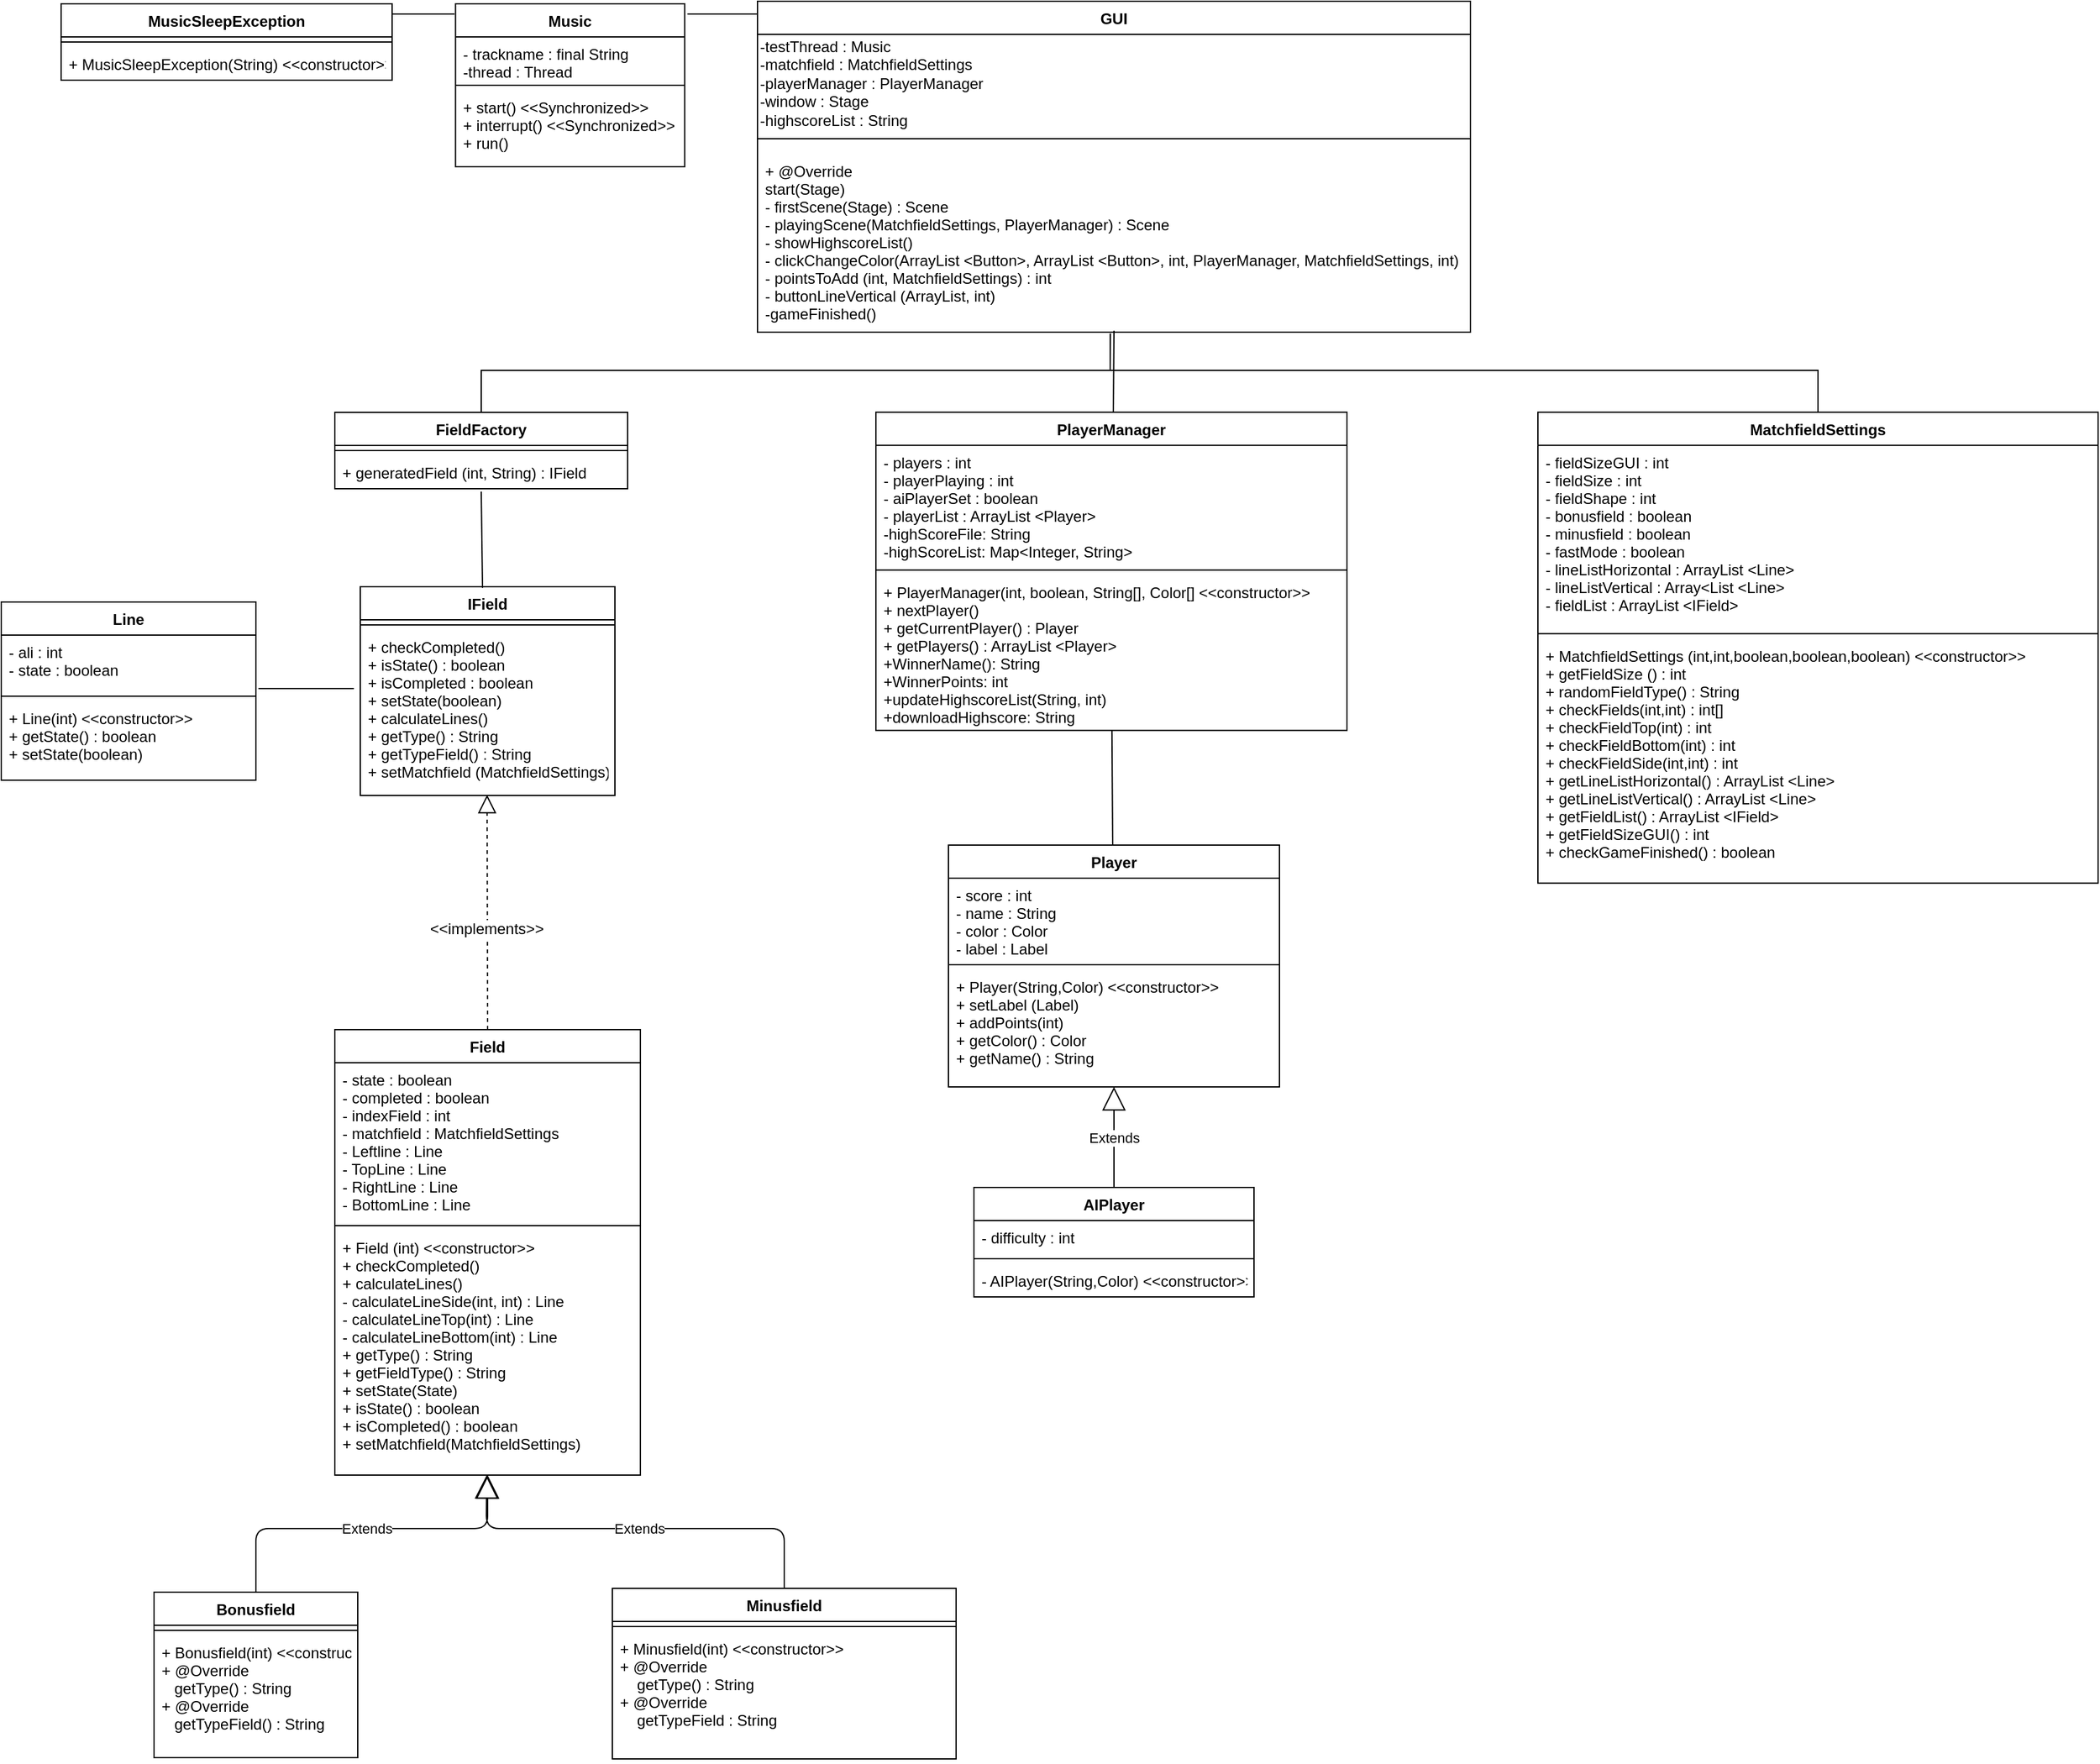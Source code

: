 <mxfile version="11.0.0" type="device"><diagram id="2FFjTwSAgruVEcI3AUJt" name="Page-1"><mxGraphModel dx="3950" dy="1377" grid="1" gridSize="10" guides="1" tooltips="1" connect="1" arrows="1" fold="1" page="1" pageScale="1" pageWidth="827" pageHeight="1169" math="0" shadow="0"><root><mxCell id="0"/><mxCell id="1" parent="0"/><mxCell id="2SD6k2BEArS49c9dw8D_-5" value="GUI" style="swimlane;fontStyle=1;align=center;verticalAlign=top;childLayout=stackLayout;horizontal=1;startSize=26;horizontalStack=0;resizeParent=1;resizeParentMax=0;resizeLast=0;collapsible=1;marginBottom=0;" parent="1" vertex="1"><mxGeometry x="547" y="30" width="560" height="260" as="geometry"/></mxCell><mxCell id="OwdS_thtucwyQZR08plN-2" value="-testThread : Music&lt;br&gt;-matchfield : MatchfieldSettings&lt;br&gt;-playerManager : PlayerManager&lt;br&gt;-window : Stage&lt;br&gt;-highscoreList : String" style="text;html=1;resizable=0;points=[];autosize=1;align=left;verticalAlign=top;spacingTop=-4;" vertex="1" parent="2SD6k2BEArS49c9dw8D_-5"><mxGeometry y="26" width="560" height="70" as="geometry"/></mxCell><mxCell id="2SD6k2BEArS49c9dw8D_-7" value="" style="line;strokeWidth=1;fillColor=none;align=left;verticalAlign=middle;spacingTop=-1;spacingLeft=3;spacingRight=3;rotatable=0;labelPosition=right;points=[];portConstraint=eastwest;" parent="2SD6k2BEArS49c9dw8D_-5" vertex="1"><mxGeometry y="96" width="560" height="24" as="geometry"/></mxCell><mxCell id="2SD6k2BEArS49c9dw8D_-8" value="+ @Override&#10;start(Stage)&#10;- firstScene(Stage) : Scene&#10;- playingScene(MatchfieldSettings, PlayerManager) : Scene&#10;- showHighscoreList()&#10;- clickChangeColor(ArrayList &lt;Button&gt;, ArrayList &lt;Button&gt;, int, PlayerManager, MatchfieldSettings, int)&#10;- pointsToAdd (int, MatchfieldSettings) : int&#10;- buttonLineVertical (ArrayList, int)&#10;-gameFinished()&#10;" style="text;strokeColor=none;fillColor=none;align=left;verticalAlign=top;spacingLeft=4;spacingRight=4;overflow=hidden;rotatable=0;points=[[0,0.5],[1,0.5]];portConstraint=eastwest;" parent="2SD6k2BEArS49c9dw8D_-5" vertex="1"><mxGeometry y="120" width="560" height="140" as="geometry"/></mxCell><mxCell id="2SD6k2BEArS49c9dw8D_-16" value="Bonusfield" style="swimlane;fontStyle=1;align=center;verticalAlign=top;childLayout=stackLayout;horizontal=1;startSize=26;horizontalStack=0;resizeParent=1;resizeParentMax=0;resizeLast=0;collapsible=1;marginBottom=0;" parent="1" vertex="1"><mxGeometry x="73" y="1280" width="160" height="130" as="geometry"/></mxCell><mxCell id="2SD6k2BEArS49c9dw8D_-18" value="" style="line;strokeWidth=1;fillColor=none;align=left;verticalAlign=middle;spacingTop=-1;spacingLeft=3;spacingRight=3;rotatable=0;labelPosition=right;points=[];portConstraint=eastwest;" parent="2SD6k2BEArS49c9dw8D_-16" vertex="1"><mxGeometry y="26" width="160" height="8" as="geometry"/></mxCell><mxCell id="2SD6k2BEArS49c9dw8D_-19" value="+ Bonusfield(int) &lt;&lt;constructor&gt;&gt;&#10;+ @Override&#10;   getType() : String&#10;+ @Override&#10;   getTypeField() : String&#10;" style="text;strokeColor=none;fillColor=none;align=left;verticalAlign=top;spacingLeft=4;spacingRight=4;overflow=hidden;rotatable=0;points=[[0,0.5],[1,0.5]];portConstraint=eastwest;" parent="2SD6k2BEArS49c9dw8D_-16" vertex="1"><mxGeometry y="34" width="160" height="96" as="geometry"/></mxCell><mxCell id="2SD6k2BEArS49c9dw8D_-20" value="Field" style="swimlane;fontStyle=1;align=center;verticalAlign=top;childLayout=stackLayout;horizontal=1;startSize=26;horizontalStack=0;resizeParent=1;resizeParentMax=0;resizeLast=0;collapsible=1;marginBottom=0;" parent="1" vertex="1"><mxGeometry x="215" y="838" width="240" height="350" as="geometry"/></mxCell><mxCell id="2SD6k2BEArS49c9dw8D_-21" value="- state : boolean&#10;- completed : boolean&#10;- indexField : int&#10;- matchfield : MatchfieldSettings&#10;- Leftline : Line&#10;- TopLine : Line&#10;- RightLine : Line&#10;- BottomLine : Line&#10;&#10;&#10;" style="text;strokeColor=none;fillColor=none;align=left;verticalAlign=top;spacingLeft=4;spacingRight=4;overflow=hidden;rotatable=0;points=[[0,0.5],[1,0.5]];portConstraint=eastwest;" parent="2SD6k2BEArS49c9dw8D_-20" vertex="1"><mxGeometry y="26" width="240" height="124" as="geometry"/></mxCell><mxCell id="2SD6k2BEArS49c9dw8D_-22" value="" style="line;strokeWidth=1;fillColor=none;align=left;verticalAlign=middle;spacingTop=-1;spacingLeft=3;spacingRight=3;rotatable=0;labelPosition=right;points=[];portConstraint=eastwest;" parent="2SD6k2BEArS49c9dw8D_-20" vertex="1"><mxGeometry y="150" width="240" height="8" as="geometry"/></mxCell><mxCell id="2SD6k2BEArS49c9dw8D_-23" value="+ Field (int) &lt;&lt;constructor&gt;&gt;&#10;+ checkCompleted()&#10;+ calculateLines()&#10;- calculateLineSide(int, int) : Line&#10;- calculateLineTop(int) : Line&#10;- calculateLineBottom(int) : Line&#10;+ getType() : String&#10;+ getFieldType() : String&#10;+ setState(State)&#10;+ isState() : boolean&#10;+ isCompleted() : boolean&#10;+ setMatchfield(MatchfieldSettings)&#10;&#10;" style="text;strokeColor=none;fillColor=none;align=left;verticalAlign=top;spacingLeft=4;spacingRight=4;overflow=hidden;rotatable=0;points=[[0,0.5],[1,0.5]];portConstraint=eastwest;" parent="2SD6k2BEArS49c9dw8D_-20" vertex="1"><mxGeometry y="158" width="240" height="192" as="geometry"/></mxCell><mxCell id="OwdS_thtucwyQZR08plN-4" style="edgeStyle=none;rounded=0;orthogonalLoop=1;jettySize=auto;html=1;exitX=0.5;exitY=0;exitDx=0;exitDy=0;endArrow=none;endFill=0;" edge="1" parent="1" source="2SD6k2BEArS49c9dw8D_-25"><mxGeometry relative="1" as="geometry"><mxPoint x="824" y="291" as="targetPoint"/><Array as="points"><mxPoint x="330" y="320"/><mxPoint x="824" y="320"/></Array></mxGeometry></mxCell><mxCell id="2SD6k2BEArS49c9dw8D_-25" value="FieldFactory&#10;" style="swimlane;fontStyle=1;align=center;verticalAlign=top;childLayout=stackLayout;horizontal=1;startSize=26;horizontalStack=0;resizeParent=1;resizeParentMax=0;resizeLast=0;collapsible=1;marginBottom=0;" parent="1" vertex="1"><mxGeometry x="215" y="353" width="230" height="60" as="geometry"/></mxCell><mxCell id="2SD6k2BEArS49c9dw8D_-27" value="" style="line;strokeWidth=1;fillColor=none;align=left;verticalAlign=middle;spacingTop=-1;spacingLeft=3;spacingRight=3;rotatable=0;labelPosition=right;points=[];portConstraint=eastwest;" parent="2SD6k2BEArS49c9dw8D_-25" vertex="1"><mxGeometry y="26" width="230" height="8" as="geometry"/></mxCell><mxCell id="2SD6k2BEArS49c9dw8D_-28" value="+ generatedField (int, String) : IField" style="text;strokeColor=none;fillColor=none;align=left;verticalAlign=top;spacingLeft=4;spacingRight=4;overflow=hidden;rotatable=0;points=[[0,0.5],[1,0.5]];portConstraint=eastwest;" parent="2SD6k2BEArS49c9dw8D_-25" vertex="1"><mxGeometry y="34" width="230" height="26" as="geometry"/></mxCell><mxCell id="2SD6k2BEArS49c9dw8D_-30" value="IField" style="swimlane;fontStyle=1;align=center;verticalAlign=top;childLayout=stackLayout;horizontal=1;startSize=26;horizontalStack=0;resizeParent=1;resizeParentMax=0;resizeLast=0;collapsible=1;marginBottom=0;" parent="1" vertex="1"><mxGeometry x="235" y="490" width="200" height="164" as="geometry"/></mxCell><mxCell id="2SD6k2BEArS49c9dw8D_-32" value="" style="line;strokeWidth=1;fillColor=none;align=left;verticalAlign=middle;spacingTop=-1;spacingLeft=3;spacingRight=3;rotatable=0;labelPosition=right;points=[];portConstraint=eastwest;" parent="2SD6k2BEArS49c9dw8D_-30" vertex="1"><mxGeometry y="26" width="200" height="8" as="geometry"/></mxCell><mxCell id="2SD6k2BEArS49c9dw8D_-33" value="+ checkCompleted()&#10;+ isState() : boolean&#10;+ isCompleted : boolean&#10;+ setState(boolean)&#10;+ calculateLines()&#10;+ getType() : String&#10;+ getTypeField() : String&#10;+ setMatchfield (MatchfieldSettings)&#10;" style="text;strokeColor=none;fillColor=none;align=left;verticalAlign=top;spacingLeft=4;spacingRight=4;overflow=hidden;rotatable=0;points=[[0,0.5],[1,0.5]];portConstraint=eastwest;" parent="2SD6k2BEArS49c9dw8D_-30" vertex="1"><mxGeometry y="34" width="200" height="130" as="geometry"/></mxCell><mxCell id="2SD6k2BEArS49c9dw8D_-34" value="Line" style="swimlane;fontStyle=1;align=center;verticalAlign=top;childLayout=stackLayout;horizontal=1;startSize=26;horizontalStack=0;resizeParent=1;resizeParentMax=0;resizeLast=0;collapsible=1;marginBottom=0;" parent="1" vertex="1"><mxGeometry x="-47" y="502" width="200" height="140" as="geometry"/></mxCell><mxCell id="2SD6k2BEArS49c9dw8D_-35" value="- ali : int&#10;- state : boolean" style="text;strokeColor=none;fillColor=none;align=left;verticalAlign=top;spacingLeft=4;spacingRight=4;overflow=hidden;rotatable=0;points=[[0,0.5],[1,0.5]];portConstraint=eastwest;" parent="2SD6k2BEArS49c9dw8D_-34" vertex="1"><mxGeometry y="26" width="200" height="44" as="geometry"/></mxCell><mxCell id="2SD6k2BEArS49c9dw8D_-36" value="" style="line;strokeWidth=1;fillColor=none;align=left;verticalAlign=middle;spacingTop=-1;spacingLeft=3;spacingRight=3;rotatable=0;labelPosition=right;points=[];portConstraint=eastwest;" parent="2SD6k2BEArS49c9dw8D_-34" vertex="1"><mxGeometry y="70" width="200" height="8" as="geometry"/></mxCell><mxCell id="2SD6k2BEArS49c9dw8D_-37" value="+ Line(int) &lt;&lt;constructor&gt;&gt;&#10;+ getState() : boolean&#10;+ setState(boolean)&#10;" style="text;strokeColor=none;fillColor=none;align=left;verticalAlign=top;spacingLeft=4;spacingRight=4;overflow=hidden;rotatable=0;points=[[0,0.5],[1,0.5]];portConstraint=eastwest;" parent="2SD6k2BEArS49c9dw8D_-34" vertex="1"><mxGeometry y="78" width="200" height="62" as="geometry"/></mxCell><mxCell id="OwdS_thtucwyQZR08plN-5" style="edgeStyle=none;rounded=0;orthogonalLoop=1;jettySize=auto;html=1;endArrow=none;endFill=0;entryX=0.495;entryY=1.007;entryDx=0;entryDy=0;entryPerimeter=0;exitX=0.5;exitY=0;exitDx=0;exitDy=0;" edge="1" parent="1" source="2SD6k2BEArS49c9dw8D_-38" target="2SD6k2BEArS49c9dw8D_-8"><mxGeometry relative="1" as="geometry"><mxPoint x="1380" y="330" as="targetPoint"/><Array as="points"><mxPoint x="1380" y="320"/><mxPoint x="824" y="320"/></Array></mxGeometry></mxCell><mxCell id="2SD6k2BEArS49c9dw8D_-38" value="MatchfieldSettings" style="swimlane;fontStyle=1;align=center;verticalAlign=top;childLayout=stackLayout;horizontal=1;startSize=26;horizontalStack=0;resizeParent=1;resizeParentMax=0;resizeLast=0;collapsible=1;marginBottom=0;" parent="1" vertex="1"><mxGeometry x="1160" y="352.833" width="440" height="370" as="geometry"/></mxCell><mxCell id="2SD6k2BEArS49c9dw8D_-39" value="- fieldSizeGUI : int&#10;- fieldSize : int&#10;- fieldShape : int&#10;- bonusfield : boolean&#10;- minusfield : boolean&#10;- fastMode : boolean&#10;- lineListHorizontal : ArrayList &lt;Line&gt;&#10;- lineListVertical : Array&lt;List &lt;Line&gt;&#10;- fieldList : ArrayList &lt;IField&gt;" style="text;strokeColor=none;fillColor=none;align=left;verticalAlign=top;spacingLeft=4;spacingRight=4;overflow=hidden;rotatable=0;points=[[0,0.5],[1,0.5]];portConstraint=eastwest;" parent="2SD6k2BEArS49c9dw8D_-38" vertex="1"><mxGeometry y="26" width="440" height="144" as="geometry"/></mxCell><mxCell id="2SD6k2BEArS49c9dw8D_-40" value="" style="line;strokeWidth=1;fillColor=none;align=left;verticalAlign=middle;spacingTop=-1;spacingLeft=3;spacingRight=3;rotatable=0;labelPosition=right;points=[];portConstraint=eastwest;" parent="2SD6k2BEArS49c9dw8D_-38" vertex="1"><mxGeometry y="170" width="440" height="8" as="geometry"/></mxCell><mxCell id="2SD6k2BEArS49c9dw8D_-41" value="+ MatchfieldSettings (int,int,boolean,boolean,boolean) &lt;&lt;constructor&gt;&gt;&#10;+ getFieldSize () : int&#10;+ randomFieldType() : String&#10;+ checkFields(int,int) : int[]&#10;+ checkFieldTop(int) : int&#10;+ checkFieldBottom(int) : int&#10;+ checkFieldSide(int,int) : int&#10;+ getLineListHorizontal() : ArrayList &lt;Line&gt;&#10;+ getLineListVertical() : ArrayList &lt;Line&gt;&#10;+ getFieldList() : ArrayList &lt;IField&gt;&#10;+ getFieldSizeGUI() : int&#10;+ checkGameFinished() : boolean&#10;" style="text;strokeColor=none;fillColor=none;align=left;verticalAlign=top;spacingLeft=4;spacingRight=4;overflow=hidden;rotatable=0;points=[[0,0.5],[1,0.5]];portConstraint=eastwest;" parent="2SD6k2BEArS49c9dw8D_-38" vertex="1"><mxGeometry y="178" width="440" height="192" as="geometry"/></mxCell><mxCell id="2SD6k2BEArS49c9dw8D_-46" value="Minusfield" style="swimlane;fontStyle=1;align=center;verticalAlign=top;childLayout=stackLayout;horizontal=1;startSize=26;horizontalStack=0;resizeParent=1;resizeParentMax=0;resizeLast=0;collapsible=1;marginBottom=0;" parent="1" vertex="1"><mxGeometry x="433" y="1277" width="270" height="134" as="geometry"/></mxCell><mxCell id="2SD6k2BEArS49c9dw8D_-48" value="" style="line;strokeWidth=1;fillColor=none;align=left;verticalAlign=middle;spacingTop=-1;spacingLeft=3;spacingRight=3;rotatable=0;labelPosition=right;points=[];portConstraint=eastwest;" parent="2SD6k2BEArS49c9dw8D_-46" vertex="1"><mxGeometry y="26" width="270" height="8" as="geometry"/></mxCell><mxCell id="2SD6k2BEArS49c9dw8D_-49" value="+ Minusfield(int) &lt;&lt;constructor&gt;&gt;&#10;+ @Override&#10;    getType() : String&#10;+ @Override&#10;    getTypeField : String&#10;" style="text;strokeColor=none;fillColor=none;align=left;verticalAlign=top;spacingLeft=4;spacingRight=4;overflow=hidden;rotatable=0;points=[[0,0.5],[1,0.5]];portConstraint=eastwest;" parent="2SD6k2BEArS49c9dw8D_-46" vertex="1"><mxGeometry y="34" width="270" height="100" as="geometry"/></mxCell><mxCell id="2SD6k2BEArS49c9dw8D_-50" value="AIPlayer" style="swimlane;fontStyle=1;align=center;verticalAlign=top;childLayout=stackLayout;horizontal=1;startSize=26;horizontalStack=0;resizeParent=1;resizeParentMax=0;resizeLast=0;collapsible=1;marginBottom=0;" parent="1" vertex="1"><mxGeometry x="717" y="962" width="220" height="86" as="geometry"/></mxCell><mxCell id="2SD6k2BEArS49c9dw8D_-51" value="- difficulty : int" style="text;strokeColor=none;fillColor=none;align=left;verticalAlign=top;spacingLeft=4;spacingRight=4;overflow=hidden;rotatable=0;points=[[0,0.5],[1,0.5]];portConstraint=eastwest;" parent="2SD6k2BEArS49c9dw8D_-50" vertex="1"><mxGeometry y="26" width="220" height="26" as="geometry"/></mxCell><mxCell id="2SD6k2BEArS49c9dw8D_-52" value="" style="line;strokeWidth=1;fillColor=none;align=left;verticalAlign=middle;spacingTop=-1;spacingLeft=3;spacingRight=3;rotatable=0;labelPosition=right;points=[];portConstraint=eastwest;" parent="2SD6k2BEArS49c9dw8D_-50" vertex="1"><mxGeometry y="52" width="220" height="8" as="geometry"/></mxCell><mxCell id="2SD6k2BEArS49c9dw8D_-53" value="- AIPlayer(String,Color) &lt;&lt;constructor&gt;&gt;" style="text;strokeColor=none;fillColor=none;align=left;verticalAlign=top;spacingLeft=4;spacingRight=4;overflow=hidden;rotatable=0;points=[[0,0.5],[1,0.5]];portConstraint=eastwest;" parent="2SD6k2BEArS49c9dw8D_-50" vertex="1"><mxGeometry y="60" width="220" height="26" as="geometry"/></mxCell><mxCell id="2SD6k2BEArS49c9dw8D_-54" value="Player" style="swimlane;fontStyle=1;align=center;verticalAlign=top;childLayout=stackLayout;horizontal=1;startSize=26;horizontalStack=0;resizeParent=1;resizeParentMax=0;resizeLast=0;collapsible=1;marginBottom=0;" parent="1" vertex="1"><mxGeometry x="697" y="693" width="260" height="190" as="geometry"/></mxCell><mxCell id="2SD6k2BEArS49c9dw8D_-55" value="- score : int&#10;- name : String&#10;- color : Color&#10;- label : Label" style="text;strokeColor=none;fillColor=none;align=left;verticalAlign=top;spacingLeft=4;spacingRight=4;overflow=hidden;rotatable=0;points=[[0,0.5],[1,0.5]];portConstraint=eastwest;" parent="2SD6k2BEArS49c9dw8D_-54" vertex="1"><mxGeometry y="26" width="260" height="64" as="geometry"/></mxCell><mxCell id="2SD6k2BEArS49c9dw8D_-56" value="" style="line;strokeWidth=1;fillColor=none;align=left;verticalAlign=middle;spacingTop=-1;spacingLeft=3;spacingRight=3;rotatable=0;labelPosition=right;points=[];portConstraint=eastwest;" parent="2SD6k2BEArS49c9dw8D_-54" vertex="1"><mxGeometry y="90" width="260" height="8" as="geometry"/></mxCell><mxCell id="2SD6k2BEArS49c9dw8D_-57" value="+ Player(String,Color) &lt;&lt;constructor&gt;&gt;&#10;+ setLabel (Label)&#10;+ addPoints(int)&#10;+ getColor() : Color&#10;+ getName() : String&#10;" style="text;strokeColor=none;fillColor=none;align=left;verticalAlign=top;spacingLeft=4;spacingRight=4;overflow=hidden;rotatable=0;points=[[0,0.5],[1,0.5]];portConstraint=eastwest;" parent="2SD6k2BEArS49c9dw8D_-54" vertex="1"><mxGeometry y="98" width="260" height="92" as="geometry"/></mxCell><mxCell id="2SD6k2BEArS49c9dw8D_-58" value="PlayerManager" style="swimlane;fontStyle=1;align=center;verticalAlign=top;childLayout=stackLayout;horizontal=1;startSize=26;horizontalStack=0;resizeParent=1;resizeParentMax=0;resizeLast=0;collapsible=1;marginBottom=0;" parent="1" vertex="1"><mxGeometry x="640" y="352.857" width="370" height="250" as="geometry"/></mxCell><mxCell id="2SD6k2BEArS49c9dw8D_-59" value="- players : int&#10;- playerPlaying : int&#10;- aiPlayerSet : boolean&#10;- playerList : ArrayList &lt;Player&gt;&#10;-highScoreFile: String&#10;-highScoreList: Map&lt;Integer, String&gt;" style="text;strokeColor=none;fillColor=none;align=left;verticalAlign=top;spacingLeft=4;spacingRight=4;overflow=hidden;rotatable=0;points=[[0,0.5],[1,0.5]];portConstraint=eastwest;" parent="2SD6k2BEArS49c9dw8D_-58" vertex="1"><mxGeometry y="26" width="370" height="94" as="geometry"/></mxCell><mxCell id="2SD6k2BEArS49c9dw8D_-60" value="" style="line;strokeWidth=1;fillColor=none;align=left;verticalAlign=middle;spacingTop=-1;spacingLeft=3;spacingRight=3;rotatable=0;labelPosition=right;points=[];portConstraint=eastwest;" parent="2SD6k2BEArS49c9dw8D_-58" vertex="1"><mxGeometry y="120" width="370" height="8" as="geometry"/></mxCell><mxCell id="2SD6k2BEArS49c9dw8D_-61" value="+ PlayerManager(int, boolean, String[], Color[] &lt;&lt;constructor&gt;&gt;&#10;+ nextPlayer()&#10;+ getCurrentPlayer() : Player&#10;+ getPlayers() : ArrayList &lt;Player&gt;&#10;+WinnerName(): String&#10;+WinnerPoints: int&#10;+updateHighscoreList(String, int)&#10;+downloadHighscore: String&#10;" style="text;strokeColor=none;fillColor=none;align=left;verticalAlign=top;spacingLeft=4;spacingRight=4;overflow=hidden;rotatable=0;points=[[0,0.5],[1,0.5]];portConstraint=eastwest;" parent="2SD6k2BEArS49c9dw8D_-58" vertex="1"><mxGeometry y="128" width="370" height="122" as="geometry"/></mxCell><mxCell id="2SD6k2BEArS49c9dw8D_-64" value="" style="endArrow=block;dashed=1;endFill=0;endSize=12;html=1;entryX=0.498;entryY=0.996;entryDx=0;entryDy=0;entryPerimeter=0;exitX=0.5;exitY=0;exitDx=0;exitDy=0;" parent="1" source="2SD6k2BEArS49c9dw8D_-20" target="2SD6k2BEArS49c9dw8D_-33" edge="1"><mxGeometry width="160" relative="1" as="geometry"><mxPoint x="290" y="490" as="sourcePoint"/><mxPoint x="415" y="436.833" as="targetPoint"/></mxGeometry></mxCell><mxCell id="2SD6k2BEArS49c9dw8D_-65" value="&amp;lt;&amp;lt;implements&amp;gt;&amp;gt;" style="text;html=1;resizable=0;points=[];align=center;verticalAlign=middle;labelBackgroundColor=#ffffff;" parent="2SD6k2BEArS49c9dw8D_-64" vertex="1" connectable="0"><mxGeometry x="-0.108" y="14" relative="1" as="geometry"><mxPoint x="13" y="3.5" as="offset"/></mxGeometry></mxCell><mxCell id="2SD6k2BEArS49c9dw8D_-66" value="Extends" style="endArrow=block;endSize=16;endFill=0;html=1;exitX=0.5;exitY=0;exitDx=0;exitDy=0;" parent="1" source="2SD6k2BEArS49c9dw8D_-16" target="2SD6k2BEArS49c9dw8D_-23" edge="1"><mxGeometry width="160" relative="1" as="geometry"><mxPoint x="175" y="1298.214" as="sourcePoint"/><mxPoint x="335" y="1298.214" as="targetPoint"/><Array as="points"><mxPoint x="153" y="1230"/><mxPoint x="335" y="1230"/></Array></mxGeometry></mxCell><mxCell id="2SD6k2BEArS49c9dw8D_-67" value="Extends" style="endArrow=block;endSize=16;endFill=0;html=1;exitX=0.5;exitY=0;exitDx=0;exitDy=0;" parent="1" source="2SD6k2BEArS49c9dw8D_-46" target="2SD6k2BEArS49c9dw8D_-23" edge="1"><mxGeometry width="160" relative="1" as="geometry"><mxPoint x="249.857" y="1263.214" as="sourcePoint"/><mxPoint x="334" y="1193" as="targetPoint"/><Array as="points"><mxPoint x="568" y="1230"/><mxPoint x="334" y="1230"/></Array></mxGeometry></mxCell><mxCell id="2SD6k2BEArS49c9dw8D_-69" value="" style="endArrow=none;html=1;entryX=0.48;entryY=0.005;entryDx=0;entryDy=0;exitX=0.5;exitY=1.085;exitDx=0;exitDy=0;exitPerimeter=0;entryPerimeter=0;" parent="1" source="2SD6k2BEArS49c9dw8D_-28" target="2SD6k2BEArS49c9dw8D_-30" edge="1"><mxGeometry width="50" height="50" relative="1" as="geometry"><mxPoint x="335" y="350" as="sourcePoint"/><mxPoint x="700" y="910" as="targetPoint"/></mxGeometry></mxCell><mxCell id="2SD6k2BEArS49c9dw8D_-70" value="" style="endArrow=none;html=1;" parent="1" edge="1"><mxGeometry width="50" height="50" relative="1" as="geometry"><mxPoint x="230" y="570" as="sourcePoint"/><mxPoint x="155" y="570" as="targetPoint"/></mxGeometry></mxCell><mxCell id="2SD6k2BEArS49c9dw8D_-76" value="" style="endArrow=none;html=1;entryX=0.5;entryY=0.992;entryDx=0;entryDy=0;entryPerimeter=0;" parent="1" target="2SD6k2BEArS49c9dw8D_-8" edge="1"><mxGeometry width="50" height="50" relative="1" as="geometry"><mxPoint x="826.5" y="353" as="sourcePoint"/><mxPoint x="826.5" y="321" as="targetPoint"/><Array as="points"/></mxGeometry></mxCell><mxCell id="2SD6k2BEArS49c9dw8D_-77" value="" style="endArrow=none;html=1;" parent="1" target="2SD6k2BEArS49c9dw8D_-61" edge="1"><mxGeometry width="50" height="50" relative="1" as="geometry"><mxPoint x="826" y="693" as="sourcePoint"/><mxPoint x="758" y="600" as="targetPoint"/></mxGeometry></mxCell><mxCell id="2SD6k2BEArS49c9dw8D_-78" value="Extends" style="endArrow=block;endSize=16;endFill=0;html=1;exitX=0.5;exitY=0;exitDx=0;exitDy=0;" parent="1" source="2SD6k2BEArS49c9dw8D_-50" edge="1" target="2SD6k2BEArS49c9dw8D_-57"><mxGeometry width="160" relative="1" as="geometry"><mxPoint x="880" y="925" as="sourcePoint"/><mxPoint x="890" y="790" as="targetPoint"/></mxGeometry></mxCell><mxCell id="jvuPH6ma5jBMLdJ6glnp-1" value="Music" style="swimlane;fontStyle=1;align=center;verticalAlign=top;childLayout=stackLayout;horizontal=1;startSize=26;horizontalStack=0;resizeParent=1;resizeParentMax=0;resizeLast=0;collapsible=1;marginBottom=0;" parent="1" vertex="1"><mxGeometry x="309.8" y="32" width="180" height="128" as="geometry"/></mxCell><mxCell id="jvuPH6ma5jBMLdJ6glnp-2" value="- trackname : final String&#10;-thread : Thread" style="text;strokeColor=none;fillColor=none;align=left;verticalAlign=top;spacingLeft=4;spacingRight=4;overflow=hidden;rotatable=0;points=[[0,0.5],[1,0.5]];portConstraint=eastwest;" parent="jvuPH6ma5jBMLdJ6glnp-1" vertex="1"><mxGeometry y="26" width="180" height="34" as="geometry"/></mxCell><mxCell id="jvuPH6ma5jBMLdJ6glnp-3" value="" style="line;strokeWidth=1;fillColor=none;align=left;verticalAlign=middle;spacingTop=-1;spacingLeft=3;spacingRight=3;rotatable=0;labelPosition=right;points=[];portConstraint=eastwest;" parent="jvuPH6ma5jBMLdJ6glnp-1" vertex="1"><mxGeometry y="60" width="180" height="8" as="geometry"/></mxCell><mxCell id="jvuPH6ma5jBMLdJ6glnp-4" value="+ start() &lt;&lt;Synchronized&gt;&gt;&#10;+ interrupt() &lt;&lt;Synchronized&gt;&gt;&#10;+ run()" style="text;strokeColor=none;fillColor=none;align=left;verticalAlign=top;spacingLeft=4;spacingRight=4;overflow=hidden;rotatable=0;points=[[0,0.5],[1,0.5]];portConstraint=eastwest;" parent="jvuPH6ma5jBMLdJ6glnp-1" vertex="1"><mxGeometry y="68" width="180" height="60" as="geometry"/></mxCell><mxCell id="jvuPH6ma5jBMLdJ6glnp-6" value="MusicSleepException" style="swimlane;fontStyle=1;align=center;verticalAlign=top;childLayout=stackLayout;horizontal=1;startSize=26;horizontalStack=0;resizeParent=1;resizeParentMax=0;resizeLast=0;collapsible=1;marginBottom=0;" parent="1" vertex="1"><mxGeometry y="32" width="260" height="60" as="geometry"/></mxCell><mxCell id="jvuPH6ma5jBMLdJ6glnp-8" value="" style="line;strokeWidth=1;fillColor=none;align=left;verticalAlign=middle;spacingTop=-1;spacingLeft=3;spacingRight=3;rotatable=0;labelPosition=right;points=[];portConstraint=eastwest;" parent="jvuPH6ma5jBMLdJ6glnp-6" vertex="1"><mxGeometry y="26" width="260" height="8" as="geometry"/></mxCell><mxCell id="jvuPH6ma5jBMLdJ6glnp-9" value="+ MusicSleepException(String) &lt;&lt;constructor&gt;&gt;" style="text;strokeColor=none;fillColor=none;align=left;verticalAlign=top;spacingLeft=4;spacingRight=4;overflow=hidden;rotatable=0;points=[[0,0.5],[1,0.5]];portConstraint=eastwest;" parent="jvuPH6ma5jBMLdJ6glnp-6" vertex="1"><mxGeometry y="34" width="260" height="26" as="geometry"/></mxCell><mxCell id="jvuPH6ma5jBMLdJ6glnp-10" value="" style="endArrow=none;html=1;" parent="1" edge="1"><mxGeometry width="50" height="50" relative="1" as="geometry"><mxPoint x="260" y="40" as="sourcePoint"/><mxPoint x="309" y="40" as="targetPoint"/></mxGeometry></mxCell><mxCell id="OwdS_thtucwyQZR08plN-3" style="edgeStyle=none;rounded=0;orthogonalLoop=1;jettySize=auto;html=1;endArrow=none;endFill=0;" edge="1" parent="1"><mxGeometry relative="1" as="geometry"><mxPoint x="547" y="40" as="targetPoint"/><mxPoint x="492" y="40" as="sourcePoint"/></mxGeometry></mxCell></root></mxGraphModel></diagram></mxfile>
